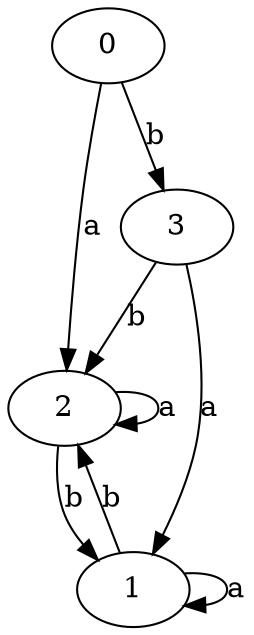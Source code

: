 digraph {
 ranksep=0.5;
 d2tdocpreamble = "\usetikzlibrary{automata}";
 d2tfigpreamble = "\tikzstyle{every state}= [ draw=blue!50,very thick,fill=blue!20]  \tikzstyle{auto}= [fill=white]";
 node [style="state"];
 edge [lblstyle="auto",topath="bend right", len=4  ]
  "0" [label="0",style = "state, accepting"];
  "1" [label="1",];
  "2" [label="2",];
  "3" [label="3",style = "state, initial"];
  "0" -> "2" [label="a"];
  "0" -> "3" [label="b"];
  "1" -> "1" [label="a",topath="loop above"];
  "1" -> "2" [label="b"];
  "2" -> "1" [label="b"];
  "2" -> "2" [label="a",topath="loop above"];
  "3" -> "1" [label="a"];
  "3" -> "2" [label="b"];
}